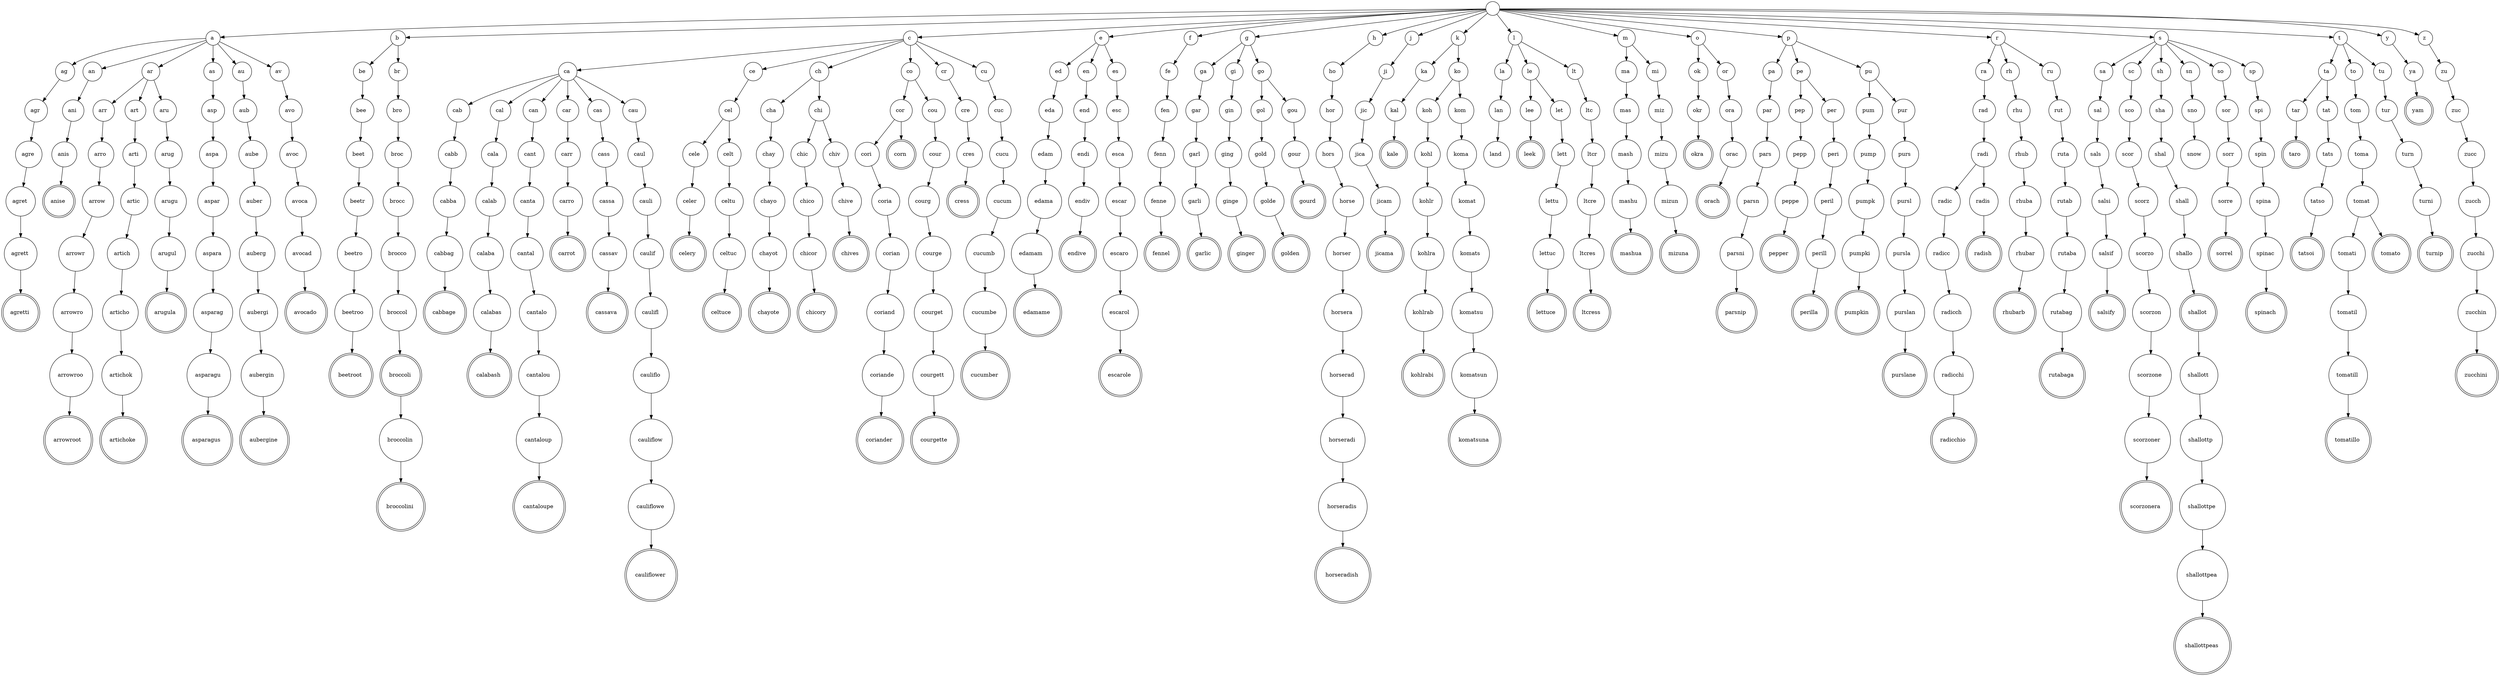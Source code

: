 digraph Trie{
node [shape = circle];
 "" [ label=" " ];
 "" -> "a";
 "a" [ label="a " ];
 "a" -> "ag";
 "ag" [ label="ag " ];
 "ag" -> "agr";
 "agr" [ label="agr " ];
 "agr" -> "agre";
 "agre" [ label="agre " ];
 "agre" -> "agret";
 "agret" [ label="agret " ];
 "agret" -> "agrett";
 "agrett" [ label="agrett " ];
 "agrett" -> "agretti";
 "agretti" [shape = doublecircle label="agretti " ];
 "a" -> "an";
 "an" [ label="an " ];
 "an" -> "ani";
 "ani" [ label="ani " ];
 "ani" -> "anis";
 "anis" [ label="anis " ];
 "anis" -> "anise";
 "anise" [shape = doublecircle label="anise " ];
 "a" -> "ar";
 "ar" [ label="ar " ];
 "ar" -> "arr";
 "arr" [ label="arr " ];
 "arr" -> "arro";
 "arro" [ label="arro " ];
 "arro" -> "arrow";
 "arrow" [ label="arrow " ];
 "arrow" -> "arrowr";
 "arrowr" [ label="arrowr " ];
 "arrowr" -> "arrowro";
 "arrowro" [ label="arrowro " ];
 "arrowro" -> "arrowroo";
 "arrowroo" [ label="arrowroo " ];
 "arrowroo" -> "arrowroot";
 "arrowroot" [shape = doublecircle label="arrowroot " ];
 "ar" -> "art";
 "art" [ label="art " ];
 "art" -> "arti";
 "arti" [ label="arti " ];
 "arti" -> "artic";
 "artic" [ label="artic " ];
 "artic" -> "artich";
 "artich" [ label="artich " ];
 "artich" -> "articho";
 "articho" [ label="articho " ];
 "articho" -> "artichok";
 "artichok" [ label="artichok " ];
 "artichok" -> "artichoke";
 "artichoke" [shape = doublecircle label="artichoke " ];
 "ar" -> "aru";
 "aru" [ label="aru " ];
 "aru" -> "arug";
 "arug" [ label="arug " ];
 "arug" -> "arugu";
 "arugu" [ label="arugu " ];
 "arugu" -> "arugul";
 "arugul" [ label="arugul " ];
 "arugul" -> "arugula";
 "arugula" [shape = doublecircle label="arugula " ];
 "a" -> "as";
 "as" [ label="as " ];
 "as" -> "asp";
 "asp" [ label="asp " ];
 "asp" -> "aspa";
 "aspa" [ label="aspa " ];
 "aspa" -> "aspar";
 "aspar" [ label="aspar " ];
 "aspar" -> "aspara";
 "aspara" [ label="aspara " ];
 "aspara" -> "asparag";
 "asparag" [ label="asparag " ];
 "asparag" -> "asparagu";
 "asparagu" [ label="asparagu " ];
 "asparagu" -> "asparagus";
 "asparagus" [shape = doublecircle label="asparagus " ];
 "a" -> "au";
 "au" [ label="au " ];
 "au" -> "aub";
 "aub" [ label="aub " ];
 "aub" -> "aube";
 "aube" [ label="aube " ];
 "aube" -> "auber";
 "auber" [ label="auber " ];
 "auber" -> "auberg";
 "auberg" [ label="auberg " ];
 "auberg" -> "aubergi";
 "aubergi" [ label="aubergi " ];
 "aubergi" -> "aubergin";
 "aubergin" [ label="aubergin " ];
 "aubergin" -> "aubergine";
 "aubergine" [shape = doublecircle label="aubergine " ];
 "a" -> "av";
 "av" [ label="av " ];
 "av" -> "avo";
 "avo" [ label="avo " ];
 "avo" -> "avoc";
 "avoc" [ label="avoc " ];
 "avoc" -> "avoca";
 "avoca" [ label="avoca " ];
 "avoca" -> "avocad";
 "avocad" [ label="avocad " ];
 "avocad" -> "avocado";
 "avocado" [shape = doublecircle label="avocado " ];
 "" -> "b";
 "b" [ label="b " ];
 "b" -> "be";
 "be" [ label="be " ];
 "be" -> "bee";
 "bee" [ label="bee " ];
 "bee" -> "beet";
 "beet" [ label="beet " ];
 "beet" -> "beetr";
 "beetr" [ label="beetr " ];
 "beetr" -> "beetro";
 "beetro" [ label="beetro " ];
 "beetro" -> "beetroo";
 "beetroo" [ label="beetroo " ];
 "beetroo" -> "beetroot";
 "beetroot" [shape = doublecircle label="beetroot " ];
 "b" -> "br";
 "br" [ label="br " ];
 "br" -> "bro";
 "bro" [ label="bro " ];
 "bro" -> "broc";
 "broc" [ label="broc " ];
 "broc" -> "brocc";
 "brocc" [ label="brocc " ];
 "brocc" -> "brocco";
 "brocco" [ label="brocco " ];
 "brocco" -> "broccol";
 "broccol" [ label="broccol " ];
 "broccol" -> "broccoli";
 "broccoli" [shape = doublecircle label="broccoli " ];
 "broccoli" -> "broccolin";
 "broccolin" [ label="broccolin " ];
 "broccolin" -> "broccolini";
 "broccolini" [shape = doublecircle label="broccolini " ];
 "" -> "c";
 "c" [ label="c " ];
 "c" -> "ca";
 "ca" [ label="ca " ];
 "ca" -> "cab";
 "cab" [ label="cab " ];
 "cab" -> "cabb";
 "cabb" [ label="cabb " ];
 "cabb" -> "cabba";
 "cabba" [ label="cabba " ];
 "cabba" -> "cabbag";
 "cabbag" [ label="cabbag " ];
 "cabbag" -> "cabbage";
 "cabbage" [shape = doublecircle label="cabbage " ];
 "ca" -> "cal";
 "cal" [ label="cal " ];
 "cal" -> "cala";
 "cala" [ label="cala " ];
 "cala" -> "calab";
 "calab" [ label="calab " ];
 "calab" -> "calaba";
 "calaba" [ label="calaba " ];
 "calaba" -> "calabas";
 "calabas" [ label="calabas " ];
 "calabas" -> "calabash";
 "calabash" [shape = doublecircle label="calabash " ];
 "ca" -> "can";
 "can" [ label="can " ];
 "can" -> "cant";
 "cant" [ label="cant " ];
 "cant" -> "canta";
 "canta" [ label="canta " ];
 "canta" -> "cantal";
 "cantal" [ label="cantal " ];
 "cantal" -> "cantalo";
 "cantalo" [ label="cantalo " ];
 "cantalo" -> "cantalou";
 "cantalou" [ label="cantalou " ];
 "cantalou" -> "cantaloup";
 "cantaloup" [ label="cantaloup " ];
 "cantaloup" -> "cantaloupe";
 "cantaloupe" [shape = doublecircle label="cantaloupe " ];
 "ca" -> "car";
 "car" [ label="car " ];
 "car" -> "carr";
 "carr" [ label="carr " ];
 "carr" -> "carro";
 "carro" [ label="carro " ];
 "carro" -> "carrot";
 "carrot" [shape = doublecircle label="carrot " ];
 "ca" -> "cas";
 "cas" [ label="cas " ];
 "cas" -> "cass";
 "cass" [ label="cass " ];
 "cass" -> "cassa";
 "cassa" [ label="cassa " ];
 "cassa" -> "cassav";
 "cassav" [ label="cassav " ];
 "cassav" -> "cassava";
 "cassava" [shape = doublecircle label="cassava " ];
 "ca" -> "cau";
 "cau" [ label="cau " ];
 "cau" -> "caul";
 "caul" [ label="caul " ];
 "caul" -> "cauli";
 "cauli" [ label="cauli " ];
 "cauli" -> "caulif";
 "caulif" [ label="caulif " ];
 "caulif" -> "caulifl";
 "caulifl" [ label="caulifl " ];
 "caulifl" -> "cauliflo";
 "cauliflo" [ label="cauliflo " ];
 "cauliflo" -> "cauliflow";
 "cauliflow" [ label="cauliflow " ];
 "cauliflow" -> "cauliflowe";
 "cauliflowe" [ label="cauliflowe " ];
 "cauliflowe" -> "cauliflower";
 "cauliflower" [shape = doublecircle label="cauliflower " ];
 "c" -> "ce";
 "ce" [ label="ce " ];
 "ce" -> "cel";
 "cel" [ label="cel " ];
 "cel" -> "cele";
 "cele" [ label="cele " ];
 "cele" -> "celer";
 "celer" [ label="celer " ];
 "celer" -> "celery";
 "celery" [shape = doublecircle label="celery " ];
 "cel" -> "celt";
 "celt" [ label="celt " ];
 "celt" -> "celtu";
 "celtu" [ label="celtu " ];
 "celtu" -> "celtuc";
 "celtuc" [ label="celtuc " ];
 "celtuc" -> "celtuce";
 "celtuce" [shape = doublecircle label="celtuce " ];
 "c" -> "ch";
 "ch" [ label="ch " ];
 "ch" -> "cha";
 "cha" [ label="cha " ];
 "cha" -> "chay";
 "chay" [ label="chay " ];
 "chay" -> "chayo";
 "chayo" [ label="chayo " ];
 "chayo" -> "chayot";
 "chayot" [ label="chayot " ];
 "chayot" -> "chayote";
 "chayote" [shape = doublecircle label="chayote " ];
 "ch" -> "chi";
 "chi" [ label="chi " ];
 "chi" -> "chic";
 "chic" [ label="chic " ];
 "chic" -> "chico";
 "chico" [ label="chico " ];
 "chico" -> "chicor";
 "chicor" [ label="chicor " ];
 "chicor" -> "chicory";
 "chicory" [shape = doublecircle label="chicory " ];
 "chi" -> "chiv";
 "chiv" [ label="chiv " ];
 "chiv" -> "chive";
 "chive" [ label="chive " ];
 "chive" -> "chives";
 "chives" [shape = doublecircle label="chives " ];
 "c" -> "co";
 "co" [ label="co " ];
 "co" -> "cor";
 "cor" [ label="cor " ];
 "cor" -> "cori";
 "cori" [ label="cori " ];
 "cori" -> "coria";
 "coria" [ label="coria " ];
 "coria" -> "corian";
 "corian" [ label="corian " ];
 "corian" -> "coriand";
 "coriand" [ label="coriand " ];
 "coriand" -> "coriande";
 "coriande" [ label="coriande " ];
 "coriande" -> "coriander";
 "coriander" [shape = doublecircle label="coriander " ];
 "cor" -> "corn";
 "corn" [shape = doublecircle label="corn " ];
 "co" -> "cou";
 "cou" [ label="cou " ];
 "cou" -> "cour";
 "cour" [ label="cour " ];
 "cour" -> "courg";
 "courg" [ label="courg " ];
 "courg" -> "courge";
 "courge" [ label="courge " ];
 "courge" -> "courget";
 "courget" [ label="courget " ];
 "courget" -> "courgett";
 "courgett" [ label="courgett " ];
 "courgett" -> "courgette";
 "courgette" [shape = doublecircle label="courgette " ];
 "c" -> "cr";
 "cr" [ label="cr " ];
 "cr" -> "cre";
 "cre" [ label="cre " ];
 "cre" -> "cres";
 "cres" [ label="cres " ];
 "cres" -> "cress";
 "cress" [shape = doublecircle label="cress " ];
 "c" -> "cu";
 "cu" [ label="cu " ];
 "cu" -> "cuc";
 "cuc" [ label="cuc " ];
 "cuc" -> "cucu";
 "cucu" [ label="cucu " ];
 "cucu" -> "cucum";
 "cucum" [ label="cucum " ];
 "cucum" -> "cucumb";
 "cucumb" [ label="cucumb " ];
 "cucumb" -> "cucumbe";
 "cucumbe" [ label="cucumbe " ];
 "cucumbe" -> "cucumber";
 "cucumber" [shape = doublecircle label="cucumber " ];
 "" -> "e";
 "e" [ label="e " ];
 "e" -> "ed";
 "ed" [ label="ed " ];
 "ed" -> "eda";
 "eda" [ label="eda " ];
 "eda" -> "edam";
 "edam" [ label="edam " ];
 "edam" -> "edama";
 "edama" [ label="edama " ];
 "edama" -> "edamam";
 "edamam" [ label="edamam " ];
 "edamam" -> "edamame";
 "edamame" [shape = doublecircle label="edamame " ];
 "e" -> "en";
 "en" [ label="en " ];
 "en" -> "end";
 "end" [ label="end " ];
 "end" -> "endi";
 "endi" [ label="endi " ];
 "endi" -> "endiv";
 "endiv" [ label="endiv " ];
 "endiv" -> "endive";
 "endive" [shape = doublecircle label="endive " ];
 "e" -> "es";
 "es" [ label="es " ];
 "es" -> "esc";
 "esc" [ label="esc " ];
 "esc" -> "esca";
 "esca" [ label="esca " ];
 "esca" -> "escar";
 "escar" [ label="escar " ];
 "escar" -> "escaro";
 "escaro" [ label="escaro " ];
 "escaro" -> "escarol";
 "escarol" [ label="escarol " ];
 "escarol" -> "escarole";
 "escarole" [shape = doublecircle label="escarole " ];
 "" -> "f";
 "f" [ label="f " ];
 "f" -> "fe";
 "fe" [ label="fe " ];
 "fe" -> "fen";
 "fen" [ label="fen " ];
 "fen" -> "fenn";
 "fenn" [ label="fenn " ];
 "fenn" -> "fenne";
 "fenne" [ label="fenne " ];
 "fenne" -> "fennel";
 "fennel" [shape = doublecircle label="fennel " ];
 "" -> "g";
 "g" [ label="g " ];
 "g" -> "ga";
 "ga" [ label="ga " ];
 "ga" -> "gar";
 "gar" [ label="gar " ];
 "gar" -> "garl";
 "garl" [ label="garl " ];
 "garl" -> "garli";
 "garli" [ label="garli " ];
 "garli" -> "garlic";
 "garlic" [shape = doublecircle label="garlic " ];
 "g" -> "gi";
 "gi" [ label="gi " ];
 "gi" -> "gin";
 "gin" [ label="gin " ];
 "gin" -> "ging";
 "ging" [ label="ging " ];
 "ging" -> "ginge";
 "ginge" [ label="ginge " ];
 "ginge" -> "ginger";
 "ginger" [shape = doublecircle label="ginger " ];
 "g" -> "go";
 "go" [ label="go " ];
 "go" -> "gol";
 "gol" [ label="gol " ];
 "gol" -> "gold";
 "gold" [ label="gold " ];
 "gold" -> "golde";
 "golde" [ label="golde " ];
 "golde" -> "golden";
 "golden" [shape = doublecircle label="golden " ];
 "go" -> "gou";
 "gou" [ label="gou " ];
 "gou" -> "gour";
 "gour" [ label="gour " ];
 "gour" -> "gourd";
 "gourd" [shape = doublecircle label="gourd " ];
 "" -> "h";
 "h" [ label="h " ];
 "h" -> "ho";
 "ho" [ label="ho " ];
 "ho" -> "hor";
 "hor" [ label="hor " ];
 "hor" -> "hors";
 "hors" [ label="hors " ];
 "hors" -> "horse";
 "horse" [ label="horse " ];
 "horse" -> "horser";
 "horser" [ label="horser " ];
 "horser" -> "horsera";
 "horsera" [ label="horsera " ];
 "horsera" -> "horserad";
 "horserad" [ label="horserad " ];
 "horserad" -> "horseradi";
 "horseradi" [ label="horseradi " ];
 "horseradi" -> "horseradis";
 "horseradis" [ label="horseradis " ];
 "horseradis" -> "horseradish";
 "horseradish" [shape = doublecircle label="horseradish " ];
 "" -> "j";
 "j" [ label="j " ];
 "j" -> "ji";
 "ji" [ label="ji " ];
 "ji" -> "jic";
 "jic" [ label="jic " ];
 "jic" -> "jica";
 "jica" [ label="jica " ];
 "jica" -> "jicam";
 "jicam" [ label="jicam " ];
 "jicam" -> "jicama";
 "jicama" [shape = doublecircle label="jicama " ];
 "" -> "k";
 "k" [ label="k " ];
 "k" -> "ka";
 "ka" [ label="ka " ];
 "ka" -> "kal";
 "kal" [ label="kal " ];
 "kal" -> "kale";
 "kale" [shape = doublecircle label="kale " ];
 "k" -> "ko";
 "ko" [ label="ko " ];
 "ko" -> "koh";
 "koh" [ label="koh " ];
 "koh" -> "kohl";
 "kohl" [ label="kohl " ];
 "kohl" -> "kohlr";
 "kohlr" [ label="kohlr " ];
 "kohlr" -> "kohlra";
 "kohlra" [ label="kohlra " ];
 "kohlra" -> "kohlrab";
 "kohlrab" [ label="kohlrab " ];
 "kohlrab" -> "kohlrabi";
 "kohlrabi" [shape = doublecircle label="kohlrabi " ];
 "ko" -> "kom";
 "kom" [ label="kom " ];
 "kom" -> "koma";
 "koma" [ label="koma " ];
 "koma" -> "komat";
 "komat" [ label="komat " ];
 "komat" -> "komats";
 "komats" [ label="komats " ];
 "komats" -> "komatsu";
 "komatsu" [ label="komatsu " ];
 "komatsu" -> "komatsun";
 "komatsun" [ label="komatsun " ];
 "komatsun" -> "komatsuna";
 "komatsuna" [shape = doublecircle label="komatsuna " ];
 "" -> "l";
 "l" [ label="l " ];
 "l" -> "la";
 "la" [ label="la " ];
 "la" -> "lan";
 "lan" [ label="lan " ];
 "lan" -> "land";
 "land" [ label="land " ];
 "l" -> "le";
 "le" [ label="le " ];
 "le" -> "lee";
 "lee" [ label="lee " ];
 "lee" -> "leek";
 "leek" [shape = doublecircle label="leek " ];
 "le" -> "let";
 "let" [ label="let " ];
 "let" -> "lett";
 "lett" [ label="lett " ];
 "lett" -> "lettu";
 "lettu" [ label="lettu " ];
 "lettu" -> "lettuc";
 "lettuc" [ label="lettuc " ];
 "lettuc" -> "lettuce";
 "lettuce" [shape = doublecircle label="lettuce " ];
 "l" -> "lt";
 "lt" [ label="lt " ];
 "lt" -> "ltc";
 "ltc" [ label="ltc " ];
 "ltc" -> "ltcr";
 "ltcr" [ label="ltcr " ];
 "ltcr" -> "ltcre";
 "ltcre" [ label="ltcre " ];
 "ltcre" -> "ltcres";
 "ltcres" [ label="ltcres " ];
 "ltcres" -> "ltcress";
 "ltcress" [shape = doublecircle label="ltcress " ];
 "" -> "m";
 "m" [ label="m " ];
 "m" -> "ma";
 "ma" [ label="ma " ];
 "ma" -> "mas";
 "mas" [ label="mas " ];
 "mas" -> "mash";
 "mash" [ label="mash " ];
 "mash" -> "mashu";
 "mashu" [ label="mashu " ];
 "mashu" -> "mashua";
 "mashua" [shape = doublecircle label="mashua " ];
 "m" -> "mi";
 "mi" [ label="mi " ];
 "mi" -> "miz";
 "miz" [ label="miz " ];
 "miz" -> "mizu";
 "mizu" [ label="mizu " ];
 "mizu" -> "mizun";
 "mizun" [ label="mizun " ];
 "mizun" -> "mizuna";
 "mizuna" [shape = doublecircle label="mizuna " ];
 "" -> "o";
 "o" [ label="o " ];
 "o" -> "ok";
 "ok" [ label="ok " ];
 "ok" -> "okr";
 "okr" [ label="okr " ];
 "okr" -> "okra";
 "okra" [shape = doublecircle label="okra " ];
 "o" -> "or";
 "or" [ label="or " ];
 "or" -> "ora";
 "ora" [ label="ora " ];
 "ora" -> "orac";
 "orac" [ label="orac " ];
 "orac" -> "orach";
 "orach" [shape = doublecircle label="orach " ];
 "" -> "p";
 "p" [ label="p " ];
 "p" -> "pa";
 "pa" [ label="pa " ];
 "pa" -> "par";
 "par" [ label="par " ];
 "par" -> "pars";
 "pars" [ label="pars " ];
 "pars" -> "parsn";
 "parsn" [ label="parsn " ];
 "parsn" -> "parsni";
 "parsni" [ label="parsni " ];
 "parsni" -> "parsnip";
 "parsnip" [shape = doublecircle label="parsnip " ];
 "p" -> "pe";
 "pe" [ label="pe " ];
 "pe" -> "pep";
 "pep" [ label="pep " ];
 "pep" -> "pepp";
 "pepp" [ label="pepp " ];
 "pepp" -> "peppe";
 "peppe" [ label="peppe " ];
 "peppe" -> "pepper";
 "pepper" [shape = doublecircle label="pepper " ];
 "pe" -> "per";
 "per" [ label="per " ];
 "per" -> "peri";
 "peri" [ label="peri " ];
 "peri" -> "peril";
 "peril" [ label="peril " ];
 "peril" -> "perill";
 "perill" [ label="perill " ];
 "perill" -> "perilla";
 "perilla" [shape = doublecircle label="perilla " ];
 "p" -> "pu";
 "pu" [ label="pu " ];
 "pu" -> "pum";
 "pum" [ label="pum " ];
 "pum" -> "pump";
 "pump" [ label="pump " ];
 "pump" -> "pumpk";
 "pumpk" [ label="pumpk " ];
 "pumpk" -> "pumpki";
 "pumpki" [ label="pumpki " ];
 "pumpki" -> "pumpkin";
 "pumpkin" [shape = doublecircle label="pumpkin " ];
 "pu" -> "pur";
 "pur" [ label="pur " ];
 "pur" -> "purs";
 "purs" [ label="purs " ];
 "purs" -> "pursl";
 "pursl" [ label="pursl " ];
 "pursl" -> "pursla";
 "pursla" [ label="pursla " ];
 "pursla" -> "purslan";
 "purslan" [ label="purslan " ];
 "purslan" -> "purslane";
 "purslane" [shape = doublecircle label="purslane " ];
 "" -> "r";
 "r" [ label="r " ];
 "r" -> "ra";
 "ra" [ label="ra " ];
 "ra" -> "rad";
 "rad" [ label="rad " ];
 "rad" -> "radi";
 "radi" [ label="radi " ];
 "radi" -> "radic";
 "radic" [ label="radic " ];
 "radic" -> "radicc";
 "radicc" [ label="radicc " ];
 "radicc" -> "radicch";
 "radicch" [ label="radicch " ];
 "radicch" -> "radicchi";
 "radicchi" [ label="radicchi " ];
 "radicchi" -> "radicchio";
 "radicchio" [shape = doublecircle label="radicchio " ];
 "radi" -> "radis";
 "radis" [ label="radis " ];
 "radis" -> "radish";
 "radish" [shape = doublecircle label="radish " ];
 "r" -> "rh";
 "rh" [ label="rh " ];
 "rh" -> "rhu";
 "rhu" [ label="rhu " ];
 "rhu" -> "rhub";
 "rhub" [ label="rhub " ];
 "rhub" -> "rhuba";
 "rhuba" [ label="rhuba " ];
 "rhuba" -> "rhubar";
 "rhubar" [ label="rhubar " ];
 "rhubar" -> "rhubarb";
 "rhubarb" [shape = doublecircle label="rhubarb " ];
 "r" -> "ru";
 "ru" [ label="ru " ];
 "ru" -> "rut";
 "rut" [ label="rut " ];
 "rut" -> "ruta";
 "ruta" [ label="ruta " ];
 "ruta" -> "rutab";
 "rutab" [ label="rutab " ];
 "rutab" -> "rutaba";
 "rutaba" [ label="rutaba " ];
 "rutaba" -> "rutabag";
 "rutabag" [ label="rutabag " ];
 "rutabag" -> "rutabaga";
 "rutabaga" [shape = doublecircle label="rutabaga " ];
 "" -> "s";
 "s" [ label="s " ];
 "s" -> "sa";
 "sa" [ label="sa " ];
 "sa" -> "sal";
 "sal" [ label="sal " ];
 "sal" -> "sals";
 "sals" [ label="sals " ];
 "sals" -> "salsi";
 "salsi" [ label="salsi " ];
 "salsi" -> "salsif";
 "salsif" [ label="salsif " ];
 "salsif" -> "salsify";
 "salsify" [shape = doublecircle label="salsify " ];
 "s" -> "sc";
 "sc" [ label="sc " ];
 "sc" -> "sco";
 "sco" [ label="sco " ];
 "sco" -> "scor";
 "scor" [ label="scor " ];
 "scor" -> "scorz";
 "scorz" [ label="scorz " ];
 "scorz" -> "scorzo";
 "scorzo" [ label="scorzo " ];
 "scorzo" -> "scorzon";
 "scorzon" [ label="scorzon " ];
 "scorzon" -> "scorzone";
 "scorzone" [ label="scorzone " ];
 "scorzone" -> "scorzoner";
 "scorzoner" [ label="scorzoner " ];
 "scorzoner" -> "scorzonera";
 "scorzonera" [shape = doublecircle label="scorzonera " ];
 "s" -> "sh";
 "sh" [ label="sh " ];
 "sh" -> "sha";
 "sha" [ label="sha " ];
 "sha" -> "shal";
 "shal" [ label="shal " ];
 "shal" -> "shall";
 "shall" [ label="shall " ];
 "shall" -> "shallo";
 "shallo" [ label="shallo " ];
 "shallo" -> "shallot";
 "shallot" [shape = doublecircle label="shallot " ];
 "shallot" -> "shallott";
 "shallott" [ label="shallott " ];
 "shallott" -> "shallottp";
 "shallottp" [ label="shallottp " ];
 "shallottp" -> "shallottpe";
 "shallottpe" [ label="shallottpe " ];
 "shallottpe" -> "shallottpea";
 "shallottpea" [ label="shallottpea " ];
 "shallottpea" -> "shallottpeas";
 "shallottpeas" [shape = doublecircle label="shallottpeas " ];
 "s" -> "sn";
 "sn" [ label="sn " ];
 "sn" -> "sno";
 "sno" [ label="sno " ];
 "sno" -> "snow";
 "snow" [ label="snow " ];
 "s" -> "so";
 "so" [ label="so " ];
 "so" -> "sor";
 "sor" [ label="sor " ];
 "sor" -> "sorr";
 "sorr" [ label="sorr " ];
 "sorr" -> "sorre";
 "sorre" [ label="sorre " ];
 "sorre" -> "sorrel";
 "sorrel" [shape = doublecircle label="sorrel " ];
 "s" -> "sp";
 "sp" [ label="sp " ];
 "sp" -> "spi";
 "spi" [ label="spi " ];
 "spi" -> "spin";
 "spin" [ label="spin " ];
 "spin" -> "spina";
 "spina" [ label="spina " ];
 "spina" -> "spinac";
 "spinac" [ label="spinac " ];
 "spinac" -> "spinach";
 "spinach" [shape = doublecircle label="spinach " ];
 "" -> "t";
 "t" [ label="t " ];
 "t" -> "ta";
 "ta" [ label="ta " ];
 "ta" -> "tar";
 "tar" [ label="tar " ];
 "tar" -> "taro";
 "taro" [shape = doublecircle label="taro " ];
 "ta" -> "tat";
 "tat" [ label="tat " ];
 "tat" -> "tats";
 "tats" [ label="tats " ];
 "tats" -> "tatso";
 "tatso" [ label="tatso " ];
 "tatso" -> "tatsoi";
 "tatsoi" [shape = doublecircle label="tatsoi " ];
 "t" -> "to";
 "to" [ label="to " ];
 "to" -> "tom";
 "tom" [ label="tom " ];
 "tom" -> "toma";
 "toma" [ label="toma " ];
 "toma" -> "tomat";
 "tomat" [ label="tomat " ];
 "tomat" -> "tomati";
 "tomati" [ label="tomati " ];
 "tomati" -> "tomatil";
 "tomatil" [ label="tomatil " ];
 "tomatil" -> "tomatill";
 "tomatill" [ label="tomatill " ];
 "tomatill" -> "tomatillo";
 "tomatillo" [shape = doublecircle label="tomatillo " ];
 "tomat" -> "tomato";
 "tomato" [shape = doublecircle label="tomato " ];
 "t" -> "tu";
 "tu" [ label="tu " ];
 "tu" -> "tur";
 "tur" [ label="tur " ];
 "tur" -> "turn";
 "turn" [ label="turn " ];
 "turn" -> "turni";
 "turni" [ label="turni " ];
 "turni" -> "turnip";
 "turnip" [shape = doublecircle label="turnip " ];
 "" -> "y";
 "y" [ label="y " ];
 "y" -> "ya";
 "ya" [ label="ya " ];
 "ya" -> "yam";
 "yam" [shape = doublecircle label="yam " ];
 "" -> "z";
 "z" [ label="z " ];
 "z" -> "zu";
 "zu" [ label="zu " ];
 "zu" -> "zuc";
 "zuc" [ label="zuc " ];
 "zuc" -> "zucc";
 "zucc" [ label="zucc " ];
 "zucc" -> "zucch";
 "zucch" [ label="zucch " ];
 "zucch" -> "zucchi";
 "zucchi" [ label="zucchi " ];
 "zucchi" -> "zucchin";
 "zucchin" [ label="zucchin " ];
 "zucchin" -> "zucchini";
 "zucchini" [shape = doublecircle label="zucchini " ];
}
